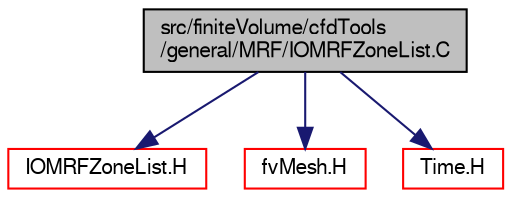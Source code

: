 digraph "src/finiteVolume/cfdTools/general/MRF/IOMRFZoneList.C"
{
  bgcolor="transparent";
  edge [fontname="FreeSans",fontsize="10",labelfontname="FreeSans",labelfontsize="10"];
  node [fontname="FreeSans",fontsize="10",shape=record];
  Node0 [label="src/finiteVolume/cfdTools\l/general/MRF/IOMRFZoneList.C",height=0.2,width=0.4,color="black", fillcolor="grey75", style="filled", fontcolor="black"];
  Node0 -> Node1 [color="midnightblue",fontsize="10",style="solid",fontname="FreeSans"];
  Node1 [label="IOMRFZoneList.H",height=0.2,width=0.4,color="red",URL="$a01259.html"];
  Node0 -> Node87 [color="midnightblue",fontsize="10",style="solid",fontname="FreeSans"];
  Node87 [label="fvMesh.H",height=0.2,width=0.4,color="red",URL="$a03533.html"];
  Node0 -> Node311 [color="midnightblue",fontsize="10",style="solid",fontname="FreeSans"];
  Node311 [label="Time.H",height=0.2,width=0.4,color="red",URL="$a09311.html"];
}
